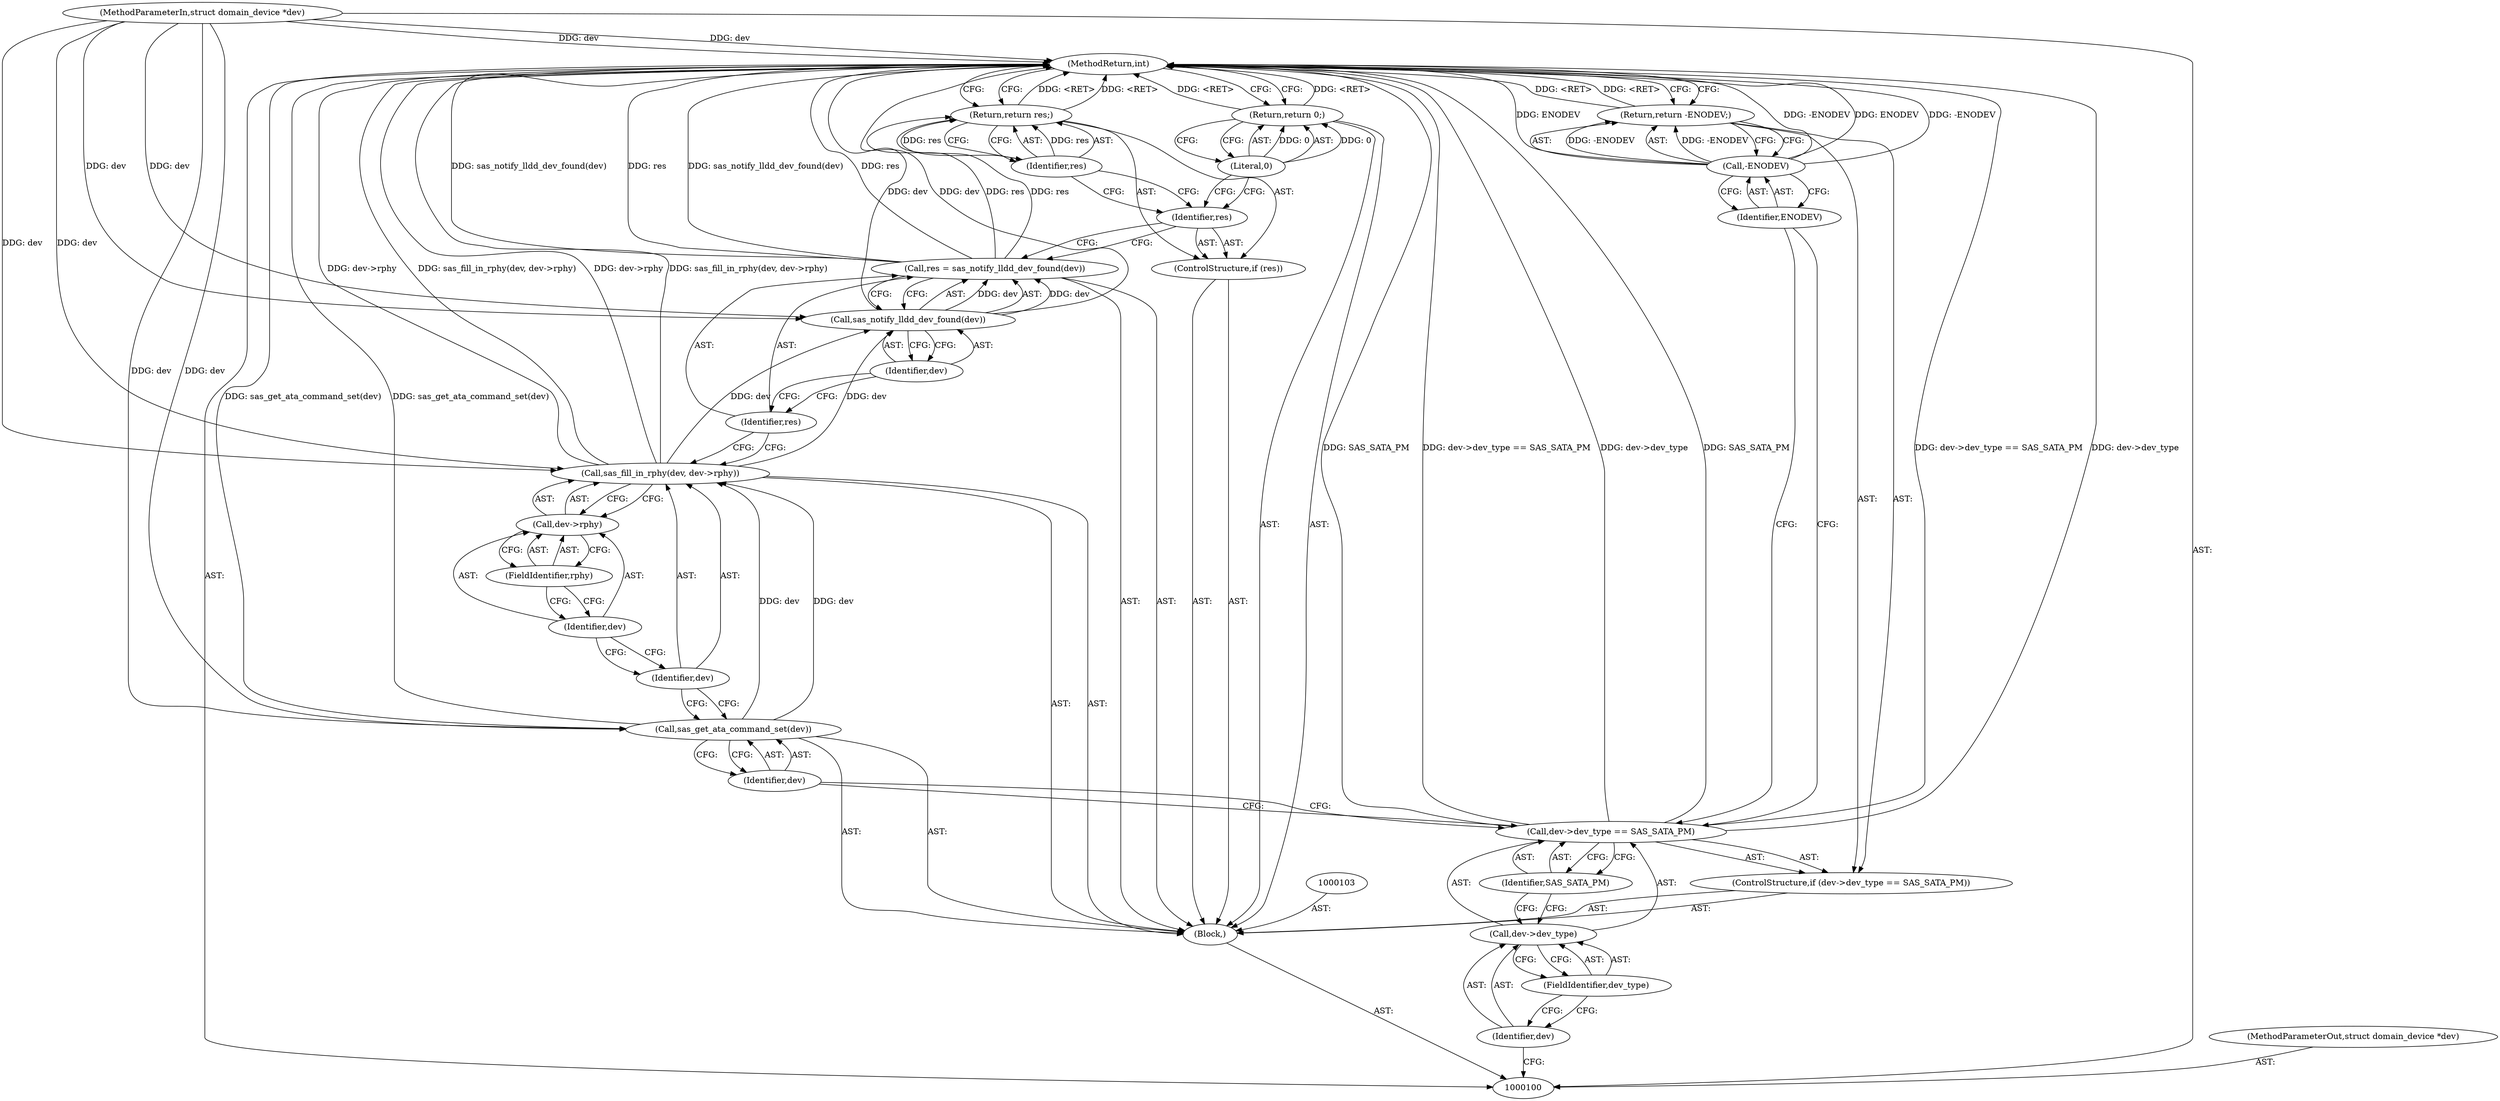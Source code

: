 digraph "0_linux_0558f33c06bb910e2879e355192227a8e8f0219d" {
"1000130" [label="(MethodReturn,int)"];
"1000101" [label="(MethodParameterIn,struct domain_device *dev)"];
"1000168" [label="(MethodParameterOut,struct domain_device *dev)"];
"1000120" [label="(Call,res = sas_notify_lldd_dev_found(dev))"];
"1000121" [label="(Identifier,res)"];
"1000123" [label="(Identifier,dev)"];
"1000122" [label="(Call,sas_notify_lldd_dev_found(dev))"];
"1000124" [label="(ControlStructure,if (res))"];
"1000125" [label="(Identifier,res)"];
"1000127" [label="(Identifier,res)"];
"1000126" [label="(Return,return res;)"];
"1000128" [label="(Return,return 0;)"];
"1000129" [label="(Literal,0)"];
"1000102" [label="(Block,)"];
"1000104" [label="(ControlStructure,if (dev->dev_type == SAS_SATA_PM))"];
"1000108" [label="(FieldIdentifier,dev_type)"];
"1000109" [label="(Identifier,SAS_SATA_PM)"];
"1000105" [label="(Call,dev->dev_type == SAS_SATA_PM)"];
"1000106" [label="(Call,dev->dev_type)"];
"1000107" [label="(Identifier,dev)"];
"1000112" [label="(Identifier,ENODEV)"];
"1000110" [label="(Return,return -ENODEV;)"];
"1000111" [label="(Call,-ENODEV)"];
"1000113" [label="(Call,sas_get_ata_command_set(dev))"];
"1000114" [label="(Identifier,dev)"];
"1000115" [label="(Call,sas_fill_in_rphy(dev, dev->rphy))"];
"1000116" [label="(Identifier,dev)"];
"1000117" [label="(Call,dev->rphy)"];
"1000118" [label="(Identifier,dev)"];
"1000119" [label="(FieldIdentifier,rphy)"];
"1000130" -> "1000100"  [label="AST: "];
"1000130" -> "1000110"  [label="CFG: "];
"1000130" -> "1000126"  [label="CFG: "];
"1000130" -> "1000128"  [label="CFG: "];
"1000110" -> "1000130"  [label="DDG: <RET>"];
"1000126" -> "1000130"  [label="DDG: <RET>"];
"1000115" -> "1000130"  [label="DDG: dev->rphy"];
"1000115" -> "1000130"  [label="DDG: sas_fill_in_rphy(dev, dev->rphy)"];
"1000105" -> "1000130"  [label="DDG: dev->dev_type == SAS_SATA_PM"];
"1000105" -> "1000130"  [label="DDG: dev->dev_type"];
"1000105" -> "1000130"  [label="DDG: SAS_SATA_PM"];
"1000122" -> "1000130"  [label="DDG: dev"];
"1000111" -> "1000130"  [label="DDG: ENODEV"];
"1000111" -> "1000130"  [label="DDG: -ENODEV"];
"1000120" -> "1000130"  [label="DDG: sas_notify_lldd_dev_found(dev)"];
"1000120" -> "1000130"  [label="DDG: res"];
"1000113" -> "1000130"  [label="DDG: sas_get_ata_command_set(dev)"];
"1000101" -> "1000130"  [label="DDG: dev"];
"1000128" -> "1000130"  [label="DDG: <RET>"];
"1000101" -> "1000100"  [label="AST: "];
"1000101" -> "1000130"  [label="DDG: dev"];
"1000101" -> "1000113"  [label="DDG: dev"];
"1000101" -> "1000115"  [label="DDG: dev"];
"1000101" -> "1000122"  [label="DDG: dev"];
"1000168" -> "1000100"  [label="AST: "];
"1000120" -> "1000102"  [label="AST: "];
"1000120" -> "1000122"  [label="CFG: "];
"1000121" -> "1000120"  [label="AST: "];
"1000122" -> "1000120"  [label="AST: "];
"1000125" -> "1000120"  [label="CFG: "];
"1000120" -> "1000130"  [label="DDG: sas_notify_lldd_dev_found(dev)"];
"1000120" -> "1000130"  [label="DDG: res"];
"1000122" -> "1000120"  [label="DDG: dev"];
"1000120" -> "1000126"  [label="DDG: res"];
"1000121" -> "1000120"  [label="AST: "];
"1000121" -> "1000115"  [label="CFG: "];
"1000123" -> "1000121"  [label="CFG: "];
"1000123" -> "1000122"  [label="AST: "];
"1000123" -> "1000121"  [label="CFG: "];
"1000122" -> "1000123"  [label="CFG: "];
"1000122" -> "1000120"  [label="AST: "];
"1000122" -> "1000123"  [label="CFG: "];
"1000123" -> "1000122"  [label="AST: "];
"1000120" -> "1000122"  [label="CFG: "];
"1000122" -> "1000130"  [label="DDG: dev"];
"1000122" -> "1000120"  [label="DDG: dev"];
"1000115" -> "1000122"  [label="DDG: dev"];
"1000101" -> "1000122"  [label="DDG: dev"];
"1000124" -> "1000102"  [label="AST: "];
"1000125" -> "1000124"  [label="AST: "];
"1000126" -> "1000124"  [label="AST: "];
"1000125" -> "1000124"  [label="AST: "];
"1000125" -> "1000120"  [label="CFG: "];
"1000127" -> "1000125"  [label="CFG: "];
"1000129" -> "1000125"  [label="CFG: "];
"1000127" -> "1000126"  [label="AST: "];
"1000127" -> "1000125"  [label="CFG: "];
"1000126" -> "1000127"  [label="CFG: "];
"1000127" -> "1000126"  [label="DDG: res"];
"1000126" -> "1000124"  [label="AST: "];
"1000126" -> "1000127"  [label="CFG: "];
"1000127" -> "1000126"  [label="AST: "];
"1000130" -> "1000126"  [label="CFG: "];
"1000126" -> "1000130"  [label="DDG: <RET>"];
"1000127" -> "1000126"  [label="DDG: res"];
"1000120" -> "1000126"  [label="DDG: res"];
"1000128" -> "1000102"  [label="AST: "];
"1000128" -> "1000129"  [label="CFG: "];
"1000129" -> "1000128"  [label="AST: "];
"1000130" -> "1000128"  [label="CFG: "];
"1000128" -> "1000130"  [label="DDG: <RET>"];
"1000129" -> "1000128"  [label="DDG: 0"];
"1000129" -> "1000128"  [label="AST: "];
"1000129" -> "1000125"  [label="CFG: "];
"1000128" -> "1000129"  [label="CFG: "];
"1000129" -> "1000128"  [label="DDG: 0"];
"1000102" -> "1000100"  [label="AST: "];
"1000103" -> "1000102"  [label="AST: "];
"1000104" -> "1000102"  [label="AST: "];
"1000113" -> "1000102"  [label="AST: "];
"1000115" -> "1000102"  [label="AST: "];
"1000120" -> "1000102"  [label="AST: "];
"1000124" -> "1000102"  [label="AST: "];
"1000128" -> "1000102"  [label="AST: "];
"1000104" -> "1000102"  [label="AST: "];
"1000105" -> "1000104"  [label="AST: "];
"1000110" -> "1000104"  [label="AST: "];
"1000108" -> "1000106"  [label="AST: "];
"1000108" -> "1000107"  [label="CFG: "];
"1000106" -> "1000108"  [label="CFG: "];
"1000109" -> "1000105"  [label="AST: "];
"1000109" -> "1000106"  [label="CFG: "];
"1000105" -> "1000109"  [label="CFG: "];
"1000105" -> "1000104"  [label="AST: "];
"1000105" -> "1000109"  [label="CFG: "];
"1000106" -> "1000105"  [label="AST: "];
"1000109" -> "1000105"  [label="AST: "];
"1000112" -> "1000105"  [label="CFG: "];
"1000114" -> "1000105"  [label="CFG: "];
"1000105" -> "1000130"  [label="DDG: dev->dev_type == SAS_SATA_PM"];
"1000105" -> "1000130"  [label="DDG: dev->dev_type"];
"1000105" -> "1000130"  [label="DDG: SAS_SATA_PM"];
"1000106" -> "1000105"  [label="AST: "];
"1000106" -> "1000108"  [label="CFG: "];
"1000107" -> "1000106"  [label="AST: "];
"1000108" -> "1000106"  [label="AST: "];
"1000109" -> "1000106"  [label="CFG: "];
"1000107" -> "1000106"  [label="AST: "];
"1000107" -> "1000100"  [label="CFG: "];
"1000108" -> "1000107"  [label="CFG: "];
"1000112" -> "1000111"  [label="AST: "];
"1000112" -> "1000105"  [label="CFG: "];
"1000111" -> "1000112"  [label="CFG: "];
"1000110" -> "1000104"  [label="AST: "];
"1000110" -> "1000111"  [label="CFG: "];
"1000111" -> "1000110"  [label="AST: "];
"1000130" -> "1000110"  [label="CFG: "];
"1000110" -> "1000130"  [label="DDG: <RET>"];
"1000111" -> "1000110"  [label="DDG: -ENODEV"];
"1000111" -> "1000110"  [label="AST: "];
"1000111" -> "1000112"  [label="CFG: "];
"1000112" -> "1000111"  [label="AST: "];
"1000110" -> "1000111"  [label="CFG: "];
"1000111" -> "1000130"  [label="DDG: ENODEV"];
"1000111" -> "1000130"  [label="DDG: -ENODEV"];
"1000111" -> "1000110"  [label="DDG: -ENODEV"];
"1000113" -> "1000102"  [label="AST: "];
"1000113" -> "1000114"  [label="CFG: "];
"1000114" -> "1000113"  [label="AST: "];
"1000116" -> "1000113"  [label="CFG: "];
"1000113" -> "1000130"  [label="DDG: sas_get_ata_command_set(dev)"];
"1000101" -> "1000113"  [label="DDG: dev"];
"1000113" -> "1000115"  [label="DDG: dev"];
"1000114" -> "1000113"  [label="AST: "];
"1000114" -> "1000105"  [label="CFG: "];
"1000113" -> "1000114"  [label="CFG: "];
"1000115" -> "1000102"  [label="AST: "];
"1000115" -> "1000117"  [label="CFG: "];
"1000116" -> "1000115"  [label="AST: "];
"1000117" -> "1000115"  [label="AST: "];
"1000121" -> "1000115"  [label="CFG: "];
"1000115" -> "1000130"  [label="DDG: dev->rphy"];
"1000115" -> "1000130"  [label="DDG: sas_fill_in_rphy(dev, dev->rphy)"];
"1000113" -> "1000115"  [label="DDG: dev"];
"1000101" -> "1000115"  [label="DDG: dev"];
"1000115" -> "1000122"  [label="DDG: dev"];
"1000116" -> "1000115"  [label="AST: "];
"1000116" -> "1000113"  [label="CFG: "];
"1000118" -> "1000116"  [label="CFG: "];
"1000117" -> "1000115"  [label="AST: "];
"1000117" -> "1000119"  [label="CFG: "];
"1000118" -> "1000117"  [label="AST: "];
"1000119" -> "1000117"  [label="AST: "];
"1000115" -> "1000117"  [label="CFG: "];
"1000118" -> "1000117"  [label="AST: "];
"1000118" -> "1000116"  [label="CFG: "];
"1000119" -> "1000118"  [label="CFG: "];
"1000119" -> "1000117"  [label="AST: "];
"1000119" -> "1000118"  [label="CFG: "];
"1000117" -> "1000119"  [label="CFG: "];
}
